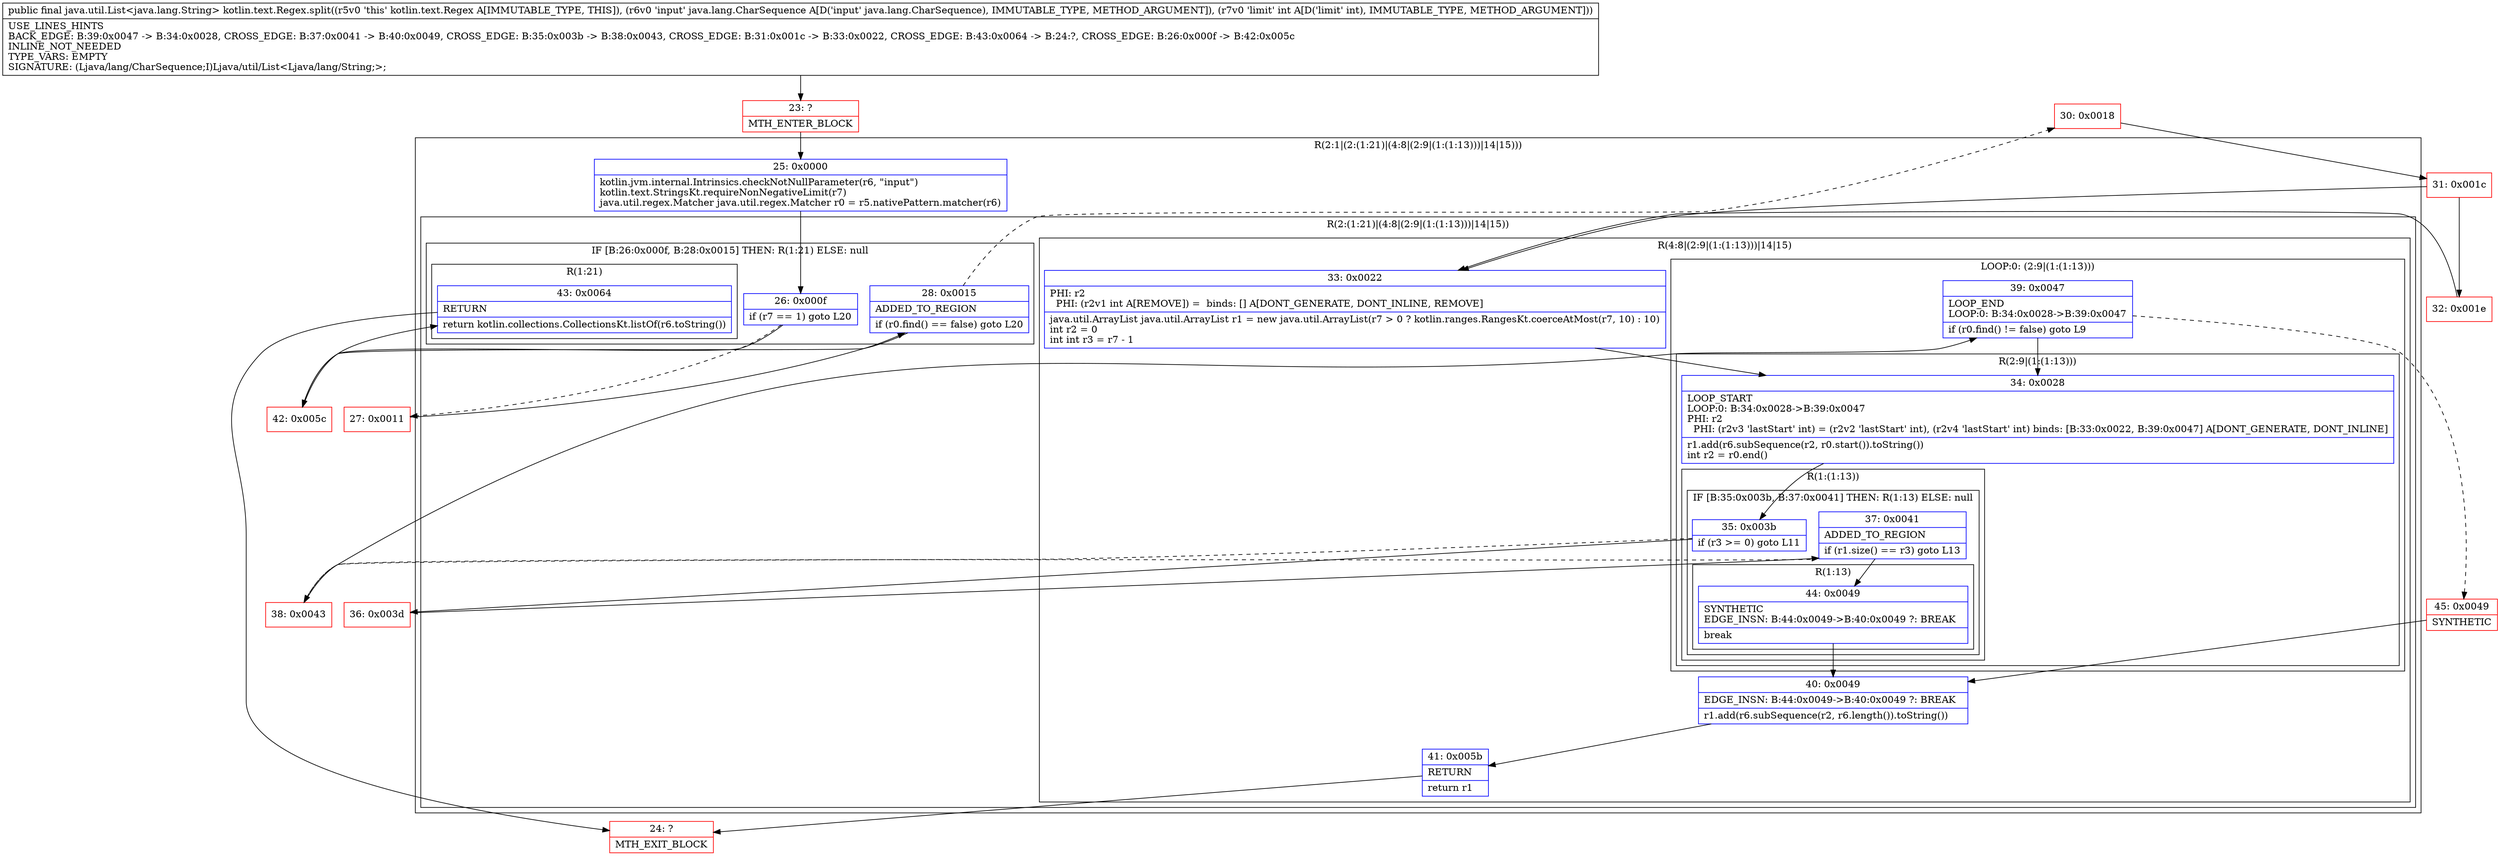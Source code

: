 digraph "CFG forkotlin.text.Regex.split(Ljava\/lang\/CharSequence;I)Ljava\/util\/List;" {
subgraph cluster_Region_117100087 {
label = "R(2:1|(2:(1:21)|(4:8|(2:9|(1:(1:13)))|14|15)))";
node [shape=record,color=blue];
Node_25 [shape=record,label="{25\:\ 0x0000|kotlin.jvm.internal.Intrinsics.checkNotNullParameter(r6, \"input\")\lkotlin.text.StringsKt.requireNonNegativeLimit(r7)\ljava.util.regex.Matcher java.util.regex.Matcher r0 = r5.nativePattern.matcher(r6)\l}"];
subgraph cluster_Region_141970944 {
label = "R(2:(1:21)|(4:8|(2:9|(1:(1:13)))|14|15))";
node [shape=record,color=blue];
subgraph cluster_IfRegion_1011194612 {
label = "IF [B:26:0x000f, B:28:0x0015] THEN: R(1:21) ELSE: null";
node [shape=record,color=blue];
Node_26 [shape=record,label="{26\:\ 0x000f|if (r7 == 1) goto L20\l}"];
Node_28 [shape=record,label="{28\:\ 0x0015|ADDED_TO_REGION\l|if (r0.find() == false) goto L20\l}"];
subgraph cluster_Region_1235617387 {
label = "R(1:21)";
node [shape=record,color=blue];
Node_43 [shape=record,label="{43\:\ 0x0064|RETURN\l|return kotlin.collections.CollectionsKt.listOf(r6.toString())\l}"];
}
}
subgraph cluster_Region_1434635592 {
label = "R(4:8|(2:9|(1:(1:13)))|14|15)";
node [shape=record,color=blue];
Node_33 [shape=record,label="{33\:\ 0x0022|PHI: r2 \l  PHI: (r2v1 int A[REMOVE]) =  binds: [] A[DONT_GENERATE, DONT_INLINE, REMOVE]\l|java.util.ArrayList java.util.ArrayList r1 = new java.util.ArrayList(r7 \> 0 ? kotlin.ranges.RangesKt.coerceAtMost(r7, 10) : 10)\lint r2 = 0\lint int r3 = r7 \- 1\l}"];
subgraph cluster_LoopRegion_1694827472 {
label = "LOOP:0: (2:9|(1:(1:13)))";
node [shape=record,color=blue];
Node_39 [shape=record,label="{39\:\ 0x0047|LOOP_END\lLOOP:0: B:34:0x0028\-\>B:39:0x0047\l|if (r0.find() != false) goto L9\l}"];
subgraph cluster_Region_98119858 {
label = "R(2:9|(1:(1:13)))";
node [shape=record,color=blue];
Node_34 [shape=record,label="{34\:\ 0x0028|LOOP_START\lLOOP:0: B:34:0x0028\-\>B:39:0x0047\lPHI: r2 \l  PHI: (r2v3 'lastStart' int) = (r2v2 'lastStart' int), (r2v4 'lastStart' int) binds: [B:33:0x0022, B:39:0x0047] A[DONT_GENERATE, DONT_INLINE]\l|r1.add(r6.subSequence(r2, r0.start()).toString())\lint r2 = r0.end()\l}"];
subgraph cluster_Region_1262771703 {
label = "R(1:(1:13))";
node [shape=record,color=blue];
subgraph cluster_IfRegion_1157660470 {
label = "IF [B:35:0x003b, B:37:0x0041] THEN: R(1:13) ELSE: null";
node [shape=record,color=blue];
Node_35 [shape=record,label="{35\:\ 0x003b|if (r3 \>= 0) goto L11\l}"];
Node_37 [shape=record,label="{37\:\ 0x0041|ADDED_TO_REGION\l|if (r1.size() == r3) goto L13\l}"];
subgraph cluster_Region_1147229484 {
label = "R(1:13)";
node [shape=record,color=blue];
Node_44 [shape=record,label="{44\:\ 0x0049|SYNTHETIC\lEDGE_INSN: B:44:0x0049\-\>B:40:0x0049 ?: BREAK  \l|break\l}"];
}
}
}
}
}
Node_40 [shape=record,label="{40\:\ 0x0049|EDGE_INSN: B:44:0x0049\-\>B:40:0x0049 ?: BREAK  \l|r1.add(r6.subSequence(r2, r6.length()).toString())\l}"];
Node_41 [shape=record,label="{41\:\ 0x005b|RETURN\l|return r1\l}"];
}
}
}
Node_23 [shape=record,color=red,label="{23\:\ ?|MTH_ENTER_BLOCK\l}"];
Node_27 [shape=record,color=red,label="{27\:\ 0x0011}"];
Node_30 [shape=record,color=red,label="{30\:\ 0x0018}"];
Node_31 [shape=record,color=red,label="{31\:\ 0x001c}"];
Node_32 [shape=record,color=red,label="{32\:\ 0x001e}"];
Node_36 [shape=record,color=red,label="{36\:\ 0x003d}"];
Node_24 [shape=record,color=red,label="{24\:\ ?|MTH_EXIT_BLOCK\l}"];
Node_38 [shape=record,color=red,label="{38\:\ 0x0043}"];
Node_45 [shape=record,color=red,label="{45\:\ 0x0049|SYNTHETIC\l}"];
Node_42 [shape=record,color=red,label="{42\:\ 0x005c}"];
MethodNode[shape=record,label="{public final java.util.List\<java.lang.String\> kotlin.text.Regex.split((r5v0 'this' kotlin.text.Regex A[IMMUTABLE_TYPE, THIS]), (r6v0 'input' java.lang.CharSequence A[D('input' java.lang.CharSequence), IMMUTABLE_TYPE, METHOD_ARGUMENT]), (r7v0 'limit' int A[D('limit' int), IMMUTABLE_TYPE, METHOD_ARGUMENT]))  | USE_LINES_HINTS\lBACK_EDGE: B:39:0x0047 \-\> B:34:0x0028, CROSS_EDGE: B:37:0x0041 \-\> B:40:0x0049, CROSS_EDGE: B:35:0x003b \-\> B:38:0x0043, CROSS_EDGE: B:31:0x001c \-\> B:33:0x0022, CROSS_EDGE: B:43:0x0064 \-\> B:24:?, CROSS_EDGE: B:26:0x000f \-\> B:42:0x005c\lINLINE_NOT_NEEDED\lTYPE_VARS: EMPTY\lSIGNATURE: (Ljava\/lang\/CharSequence;I)Ljava\/util\/List\<Ljava\/lang\/String;\>;\l}"];
MethodNode -> Node_23;Node_25 -> Node_26;
Node_26 -> Node_27[style=dashed];
Node_26 -> Node_42;
Node_28 -> Node_30[style=dashed];
Node_28 -> Node_42;
Node_43 -> Node_24;
Node_33 -> Node_34;
Node_39 -> Node_34;
Node_39 -> Node_45[style=dashed];
Node_34 -> Node_35;
Node_35 -> Node_36;
Node_35 -> Node_38[style=dashed];
Node_37 -> Node_38[style=dashed];
Node_37 -> Node_44;
Node_44 -> Node_40;
Node_40 -> Node_41;
Node_41 -> Node_24;
Node_23 -> Node_25;
Node_27 -> Node_28;
Node_30 -> Node_31;
Node_31 -> Node_32;
Node_31 -> Node_33;
Node_32 -> Node_33;
Node_36 -> Node_37;
Node_38 -> Node_39;
Node_45 -> Node_40;
Node_42 -> Node_43;
}

